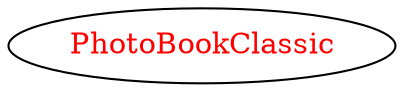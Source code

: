digraph dependencyGraph {
 concentrate=true;
 ranksep="2.0";
 rankdir="LR"; 
 splines="ortho";
"PhotoBookClassic" [fontcolor="red"];
}